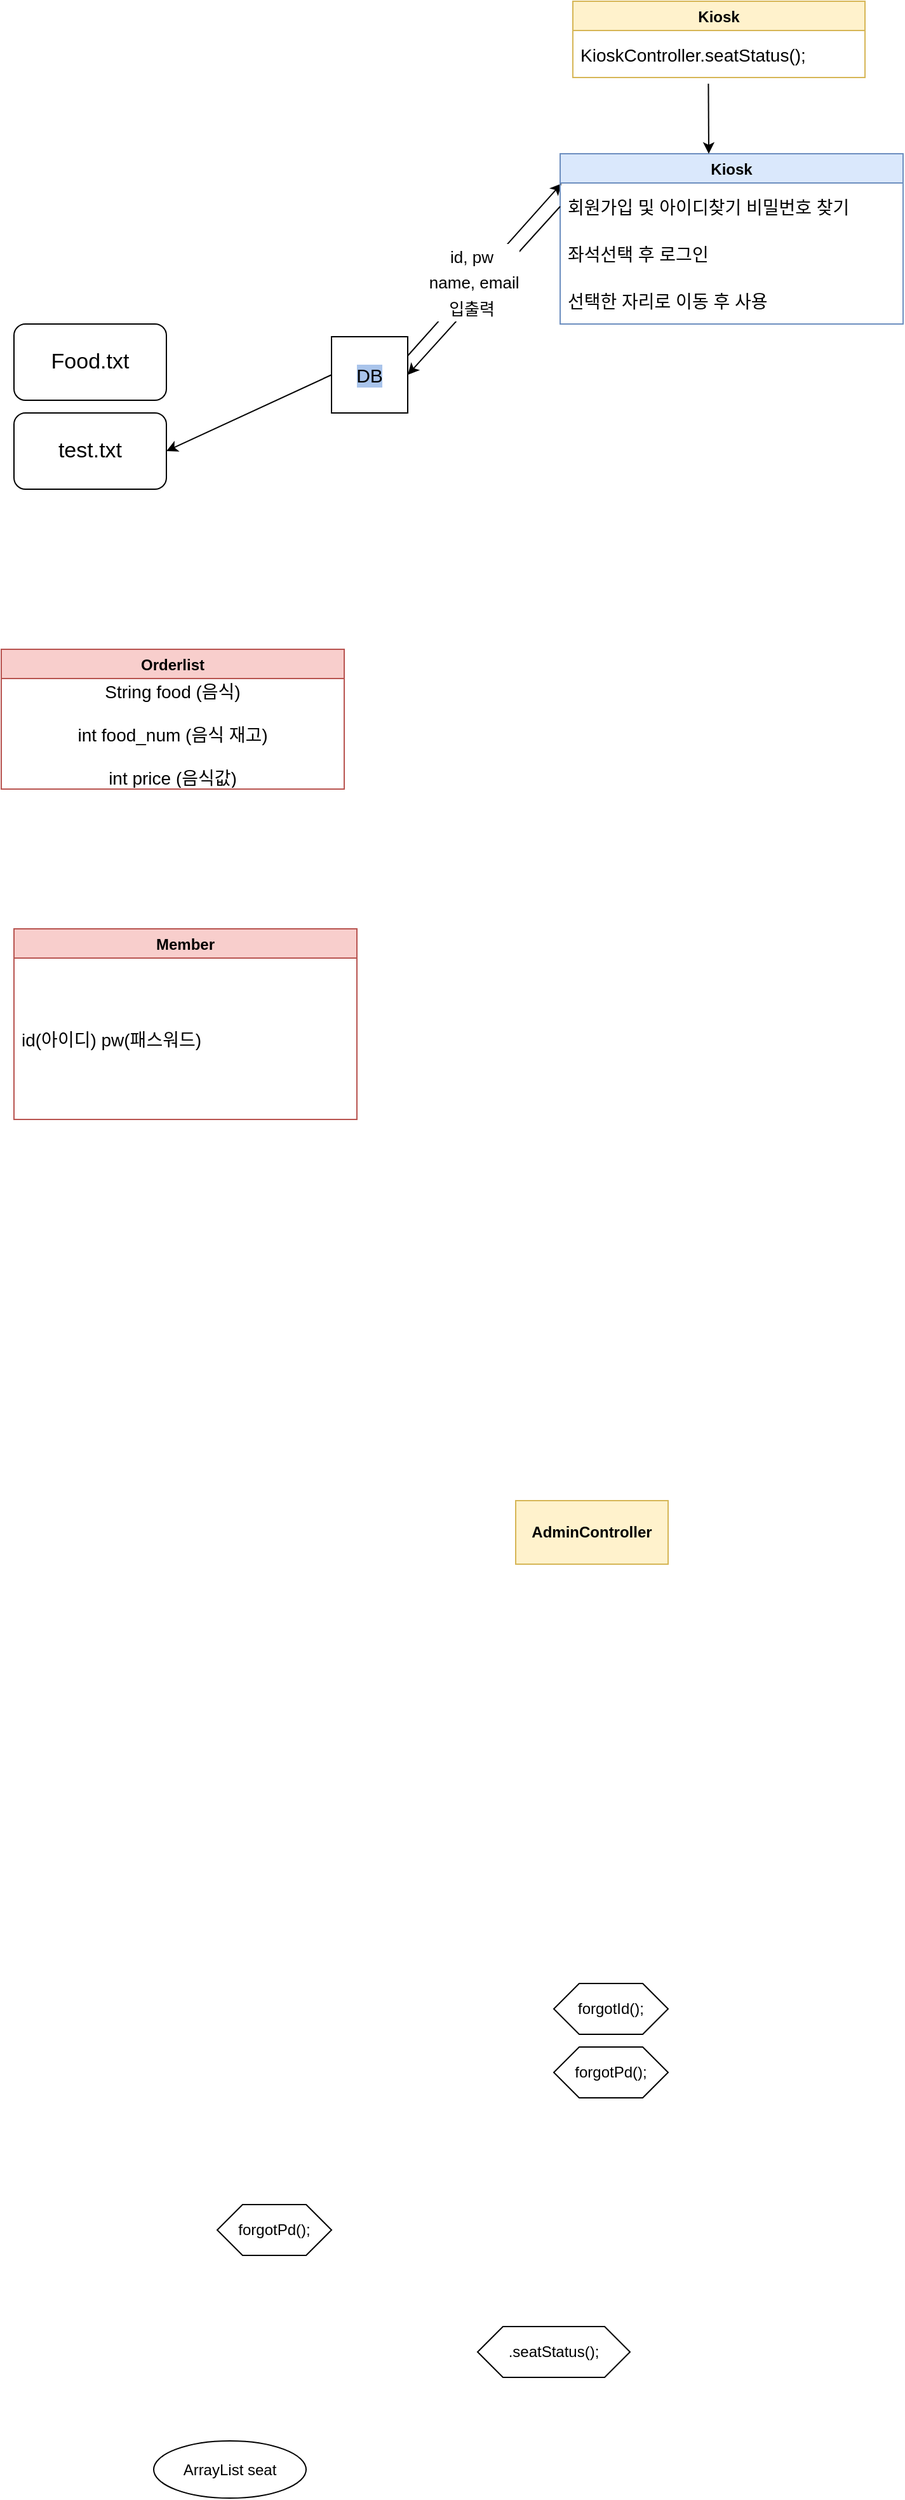 <mxfile version="15.5.9" type="device"><diagram id="FOYYmtiHDYT66gh6oNlW" name="Page-1"><mxGraphModel dx="2163" dy="2222" grid="1" gridSize="10" guides="1" tooltips="1" connect="1" arrows="1" fold="1" page="1" pageScale="1" pageWidth="827" pageHeight="1169" math="0" shadow="0"><root><mxCell id="0"/><mxCell id="1" parent="0"/><mxCell id="ngNa6n4LdAx_SbHLDB2o-75" value="" style="endArrow=classic;html=1;rounded=0;fontSize=15;exitX=1;exitY=0.25;exitDx=0;exitDy=0;entryX=0.004;entryY=0.012;entryDx=0;entryDy=0;entryPerimeter=0;" edge="1" parent="1" source="ngNa6n4LdAx_SbHLDB2o-73" target="ngNa6n4LdAx_SbHLDB2o-46"><mxGeometry width="50" height="50" relative="1" as="geometry"><mxPoint x="390" y="-800" as="sourcePoint"/><mxPoint x="440" y="-850" as="targetPoint"/></mxGeometry></mxCell><mxCell id="ngNa6n4LdAx_SbHLDB2o-10" value=".seatStatus();" style="shape=hexagon;perimeter=hexagonPerimeter2;whiteSpace=wrap;html=1;fixedSize=1;" vertex="1" parent="1"><mxGeometry x="425" y="680" width="120" height="40" as="geometry"/></mxCell><mxCell id="ngNa6n4LdAx_SbHLDB2o-14" value="ArrayList seat" style="ellipse;whiteSpace=wrap;html=1;" vertex="1" parent="1"><mxGeometry x="170" y="770" width="120" height="45" as="geometry"/></mxCell><mxCell id="ngNa6n4LdAx_SbHLDB2o-16" value="forgotId();" style="shape=hexagon;perimeter=hexagonPerimeter2;whiteSpace=wrap;html=1;fixedSize=1;" vertex="1" parent="1"><mxGeometry x="485" y="410" width="90" height="40" as="geometry"/></mxCell><mxCell id="ngNa6n4LdAx_SbHLDB2o-17" value="forgotPd();" style="shape=hexagon;perimeter=hexagonPerimeter2;whiteSpace=wrap;html=1;fixedSize=1;" vertex="1" parent="1"><mxGeometry x="485" y="460" width="90" height="40" as="geometry"/></mxCell><mxCell id="ngNa6n4LdAx_SbHLDB2o-19" value="forgotPd();" style="shape=hexagon;perimeter=hexagonPerimeter2;whiteSpace=wrap;html=1;fixedSize=1;" vertex="1" parent="1"><mxGeometry x="220" y="584" width="90" height="40" as="geometry"/></mxCell><mxCell id="ngNa6n4LdAx_SbHLDB2o-34" value="AdminController" style="whiteSpace=wrap;html=1;rounded=0;fontStyle=1;strokeColor=#d6b656;fillColor=#fff2cc;" vertex="1" parent="1"><mxGeometry x="455" y="30" width="120" height="50" as="geometry"/></mxCell><mxCell id="ngNa6n4LdAx_SbHLDB2o-35" value="Kiosk" style="swimlane;fontStyle=1;childLayout=stackLayout;horizontal=1;horizontalStack=0;resizeParent=1;resizeParentMax=0;resizeLast=0;collapsible=1;marginBottom=0;labelBorderColor=none;rounded=0;strokeColor=#d6b656;fillColor=#fff2cc;" vertex="1" parent="1"><mxGeometry x="500" y="-1150" width="230" height="60" as="geometry"/></mxCell><mxCell id="ngNa6n4LdAx_SbHLDB2o-38" value="KioskController.seatStatus();" style="text;strokeColor=none;fillColor=none;align=left;verticalAlign=middle;spacingLeft=4;spacingRight=4;overflow=hidden;points=[[0,0.5],[1,0.5]];portConstraint=eastwest;rotatable=0;labelBorderColor=none;fontSize=14;" vertex="1" parent="ngNa6n4LdAx_SbHLDB2o-35"><mxGeometry y="23" width="230" height="37" as="geometry"/></mxCell><mxCell id="ngNa6n4LdAx_SbHLDB2o-45" value="Kiosk" style="swimlane;fontStyle=1;childLayout=stackLayout;horizontal=1;horizontalStack=0;resizeParent=1;resizeParentMax=0;resizeLast=0;collapsible=1;marginBottom=0;labelBorderColor=none;rounded=0;strokeColor=#6c8ebf;fillColor=#dae8fc;" vertex="1" parent="1"><mxGeometry x="490" y="-1030" width="270" height="134" as="geometry"/></mxCell><mxCell id="ngNa6n4LdAx_SbHLDB2o-46" value="회원가입 및 아이디찾기 비밀번호 찾기" style="text;strokeColor=none;fillColor=none;align=left;verticalAlign=middle;spacingLeft=4;spacingRight=4;overflow=hidden;points=[[0,0.5],[1,0.5]];portConstraint=eastwest;rotatable=0;labelBorderColor=none;fontSize=14;labelBackgroundColor=default;" vertex="1" parent="ngNa6n4LdAx_SbHLDB2o-45"><mxGeometry y="23" width="270" height="37" as="geometry"/></mxCell><mxCell id="ngNa6n4LdAx_SbHLDB2o-47" value="좌석선택 후 로그인" style="text;strokeColor=none;fillColor=none;align=left;verticalAlign=middle;spacingLeft=4;spacingRight=4;overflow=hidden;points=[[0,0.5],[1,0.5]];portConstraint=eastwest;rotatable=0;labelBorderColor=none;fontSize=14;" vertex="1" parent="ngNa6n4LdAx_SbHLDB2o-45"><mxGeometry y="60" width="270" height="37" as="geometry"/></mxCell><mxCell id="ngNa6n4LdAx_SbHLDB2o-48" value="선택한 자리로 이동 후 사용" style="text;strokeColor=none;fillColor=none;align=left;verticalAlign=middle;spacingLeft=4;spacingRight=4;overflow=hidden;points=[[0,0.5],[1,0.5]];portConstraint=eastwest;rotatable=0;labelBorderColor=none;fontSize=14;" vertex="1" parent="ngNa6n4LdAx_SbHLDB2o-45"><mxGeometry y="97" width="270" height="37" as="geometry"/></mxCell><mxCell id="ngNa6n4LdAx_SbHLDB2o-62" value="Food.txt" style="rounded=1;whiteSpace=wrap;html=1;labelBorderColor=none;fontSize=17;align=center;verticalAlign=middle;" vertex="1" parent="1"><mxGeometry x="60" y="-896" width="120" height="60" as="geometry"/></mxCell><mxCell id="ngNa6n4LdAx_SbHLDB2o-63" value="test.txt" style="rounded=1;whiteSpace=wrap;html=1;labelBorderColor=none;fontSize=17;align=center;verticalAlign=middle;" vertex="1" parent="1"><mxGeometry x="60" y="-826" width="120" height="60" as="geometry"/></mxCell><mxCell id="ngNa6n4LdAx_SbHLDB2o-64" value="&lt;font style=&quot;font-size: 13px&quot;&gt;id, pw&lt;br&gt;&amp;nbsp;name, email&lt;br&gt;입출력&lt;/font&gt;" style="endArrow=classic;html=1;rounded=0;fontSize=17;exitX=0;exitY=0.5;exitDx=0;exitDy=0;entryX=1;entryY=0.5;entryDx=0;entryDy=0;" edge="1" parent="1" source="ngNa6n4LdAx_SbHLDB2o-46" target="ngNa6n4LdAx_SbHLDB2o-73"><mxGeometry x="0.015" y="-12" relative="1" as="geometry"><mxPoint x="370" y="-950" as="sourcePoint"/><mxPoint x="340" y="-988" as="targetPoint"/><mxPoint as="offset"/></mxGeometry></mxCell><mxCell id="ngNa6n4LdAx_SbHLDB2o-70" value="" style="endArrow=classic;html=1;rounded=0;fontSize=17;exitX=0.464;exitY=1.131;exitDx=0;exitDy=0;exitPerimeter=0;" edge="1" parent="1" source="ngNa6n4LdAx_SbHLDB2o-38"><mxGeometry width="50" height="50" relative="1" as="geometry"><mxPoint x="580" y="-790" as="sourcePoint"/><mxPoint x="607" y="-1030" as="targetPoint"/></mxGeometry></mxCell><mxCell id="ngNa6n4LdAx_SbHLDB2o-73" value="&lt;font style=&quot;font-size: 15px;&quot;&gt;DB&lt;/font&gt;" style="whiteSpace=wrap;html=1;aspect=fixed;labelBackgroundColor=#A9C4EB;labelBorderColor=none;fontSize=15;align=center;verticalAlign=middle;" vertex="1" parent="1"><mxGeometry x="310" y="-886" width="60" height="60" as="geometry"/></mxCell><mxCell id="ngNa6n4LdAx_SbHLDB2o-74" value="" style="endArrow=classic;html=1;rounded=0;fontSize=15;exitX=0;exitY=0.5;exitDx=0;exitDy=0;entryX=1;entryY=0.5;entryDx=0;entryDy=0;" edge="1" parent="1" source="ngNa6n4LdAx_SbHLDB2o-73" target="ngNa6n4LdAx_SbHLDB2o-63"><mxGeometry width="50" height="50" relative="1" as="geometry"><mxPoint x="420" y="-666" as="sourcePoint"/><mxPoint x="470" y="-716" as="targetPoint"/></mxGeometry></mxCell><mxCell id="ngNa6n4LdAx_SbHLDB2o-76" value="Member" style="swimlane;fontStyle=1;childLayout=stackLayout;horizontal=1;horizontalStack=0;resizeParent=1;resizeParentMax=0;resizeLast=0;collapsible=1;marginBottom=0;labelBorderColor=none;rounded=0;strokeColor=#b85450;fillColor=#f8cecc;" vertex="1" parent="1"><mxGeometry x="60" y="-420" width="270" height="150" as="geometry"/></mxCell><mxCell id="ngNa6n4LdAx_SbHLDB2o-77" value="id(아이디) pw(패스워드) " style="text;strokeColor=none;fillColor=none;align=left;verticalAlign=middle;spacingLeft=4;spacingRight=4;overflow=hidden;points=[[0,0.5],[1,0.5]];portConstraint=eastwest;rotatable=0;labelBorderColor=none;fontSize=14;labelBackgroundColor=default;" vertex="1" parent="ngNa6n4LdAx_SbHLDB2o-76"><mxGeometry y="23" width="270" height="127" as="geometry"/></mxCell><mxCell id="ngNa6n4LdAx_SbHLDB2o-80" value="Orderlist" style="swimlane;fontStyle=1;childLayout=stackLayout;horizontal=1;horizontalStack=0;resizeParent=1;resizeParentMax=0;resizeLast=0;collapsible=1;marginBottom=0;labelBorderColor=none;rounded=0;strokeColor=#b85450;fillColor=#f8cecc;" vertex="1" parent="1"><mxGeometry x="50" y="-640" width="270" height="110" as="geometry"/></mxCell><mxCell id="ngNa6n4LdAx_SbHLDB2o-81" value="String food (음식)&#10; &#10;int food_num (음식 재고)&#10;&#10;int price (음식값)" style="text;strokeColor=none;fillColor=none;align=center;verticalAlign=middle;spacingLeft=4;spacingRight=4;overflow=hidden;points=[[0,0.5],[1,0.5]];portConstraint=eastwest;rotatable=0;labelBorderColor=none;fontSize=14;labelBackgroundColor=default;" vertex="1" parent="ngNa6n4LdAx_SbHLDB2o-80"><mxGeometry y="23" width="270" height="87" as="geometry"/></mxCell></root></mxGraphModel></diagram></mxfile>